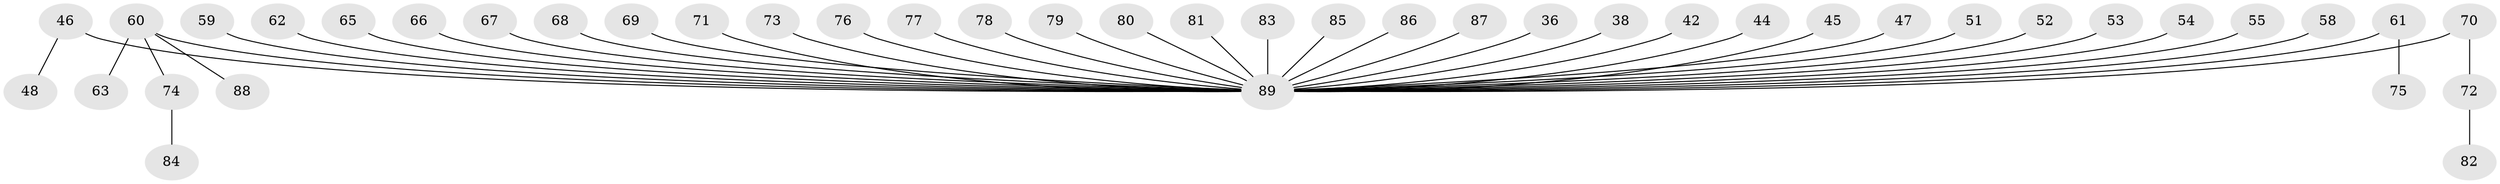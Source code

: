 // original degree distribution, {4: 0.11235955056179775, 5: 0.02247191011235955, 3: 0.14606741573033707, 1: 0.5280898876404494, 8: 0.011235955056179775, 2: 0.1797752808988764}
// Generated by graph-tools (version 1.1) at 2025/53/03/09/25 04:53:15]
// undirected, 44 vertices, 43 edges
graph export_dot {
graph [start="1"]
  node [color=gray90,style=filled];
  36;
  38;
  42;
  44;
  45;
  46;
  47;
  48;
  51;
  52;
  53;
  54;
  55;
  58;
  59;
  60;
  61;
  62;
  63;
  65;
  66;
  67;
  68;
  69;
  70;
  71;
  72;
  73;
  74;
  75;
  76;
  77;
  78;
  79;
  80;
  81;
  82;
  83;
  84;
  85;
  86;
  87;
  88;
  89 [super="+9+10+56+14+25+41+57+43+31+33+35+50+64"];
  36 -- 89;
  38 -- 89;
  42 -- 89;
  44 -- 89;
  45 -- 89;
  46 -- 48;
  46 -- 89;
  47 -- 89;
  51 -- 89;
  52 -- 89;
  53 -- 89;
  54 -- 89;
  55 -- 89;
  58 -- 89;
  59 -- 89;
  60 -- 63;
  60 -- 74;
  60 -- 88;
  60 -- 89;
  61 -- 75;
  61 -- 89;
  62 -- 89;
  65 -- 89;
  66 -- 89;
  67 -- 89;
  68 -- 89;
  69 -- 89;
  70 -- 72;
  70 -- 89;
  71 -- 89;
  72 -- 82;
  73 -- 89;
  74 -- 84;
  76 -- 89;
  77 -- 89;
  78 -- 89;
  79 -- 89;
  80 -- 89;
  81 -- 89;
  83 -- 89;
  85 -- 89;
  86 -- 89;
  87 -- 89;
}

